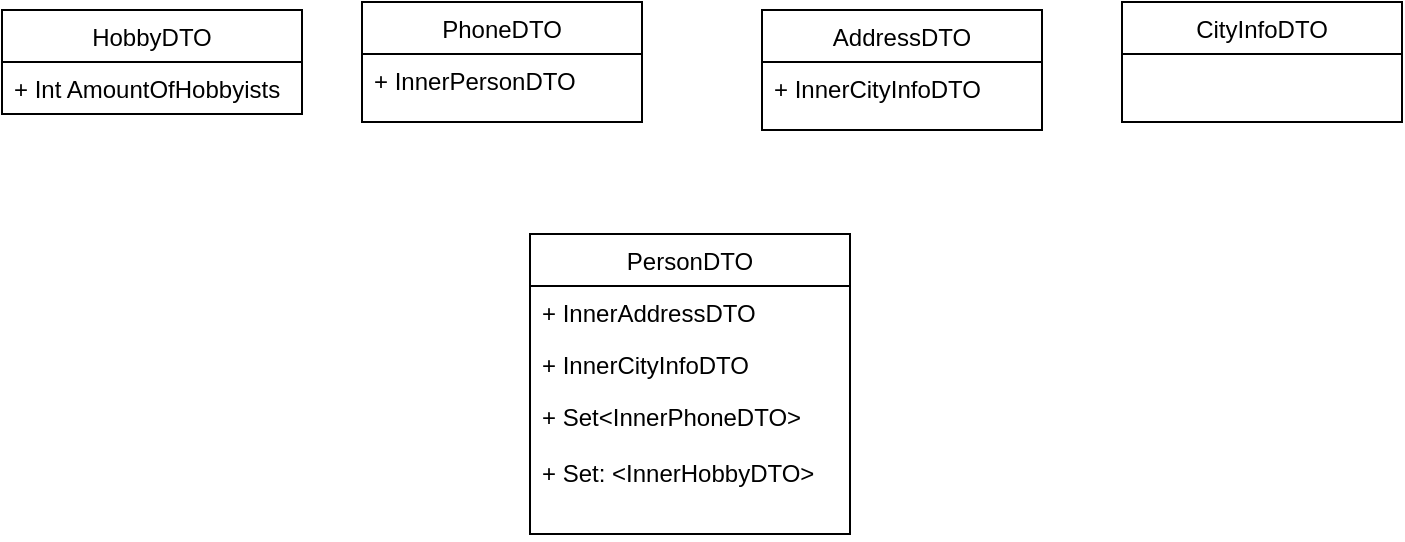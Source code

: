 <mxfile version="20.2.3" type="device"><diagram id="C5RBs43oDa-KdzZeNtuy" name="Page-1"><mxGraphModel dx="1422" dy="865" grid="1" gridSize="10" guides="1" tooltips="1" connect="1" arrows="1" fold="1" page="1" pageScale="1" pageWidth="827" pageHeight="1169" math="0" shadow="0"><root><mxCell id="WIyWlLk6GJQsqaUBKTNV-0"/><mxCell id="WIyWlLk6GJQsqaUBKTNV-1" parent="WIyWlLk6GJQsqaUBKTNV-0"/><mxCell id="6nsV48kiiKM_c9vNGzQh-8" value="CityInfoDTO" style="swimlane;fontStyle=0;childLayout=stackLayout;horizontal=1;startSize=26;fillColor=none;horizontalStack=0;resizeParent=1;resizeParentMax=0;resizeLast=0;collapsible=1;marginBottom=0;" vertex="1" parent="WIyWlLk6GJQsqaUBKTNV-1"><mxGeometry x="630" y="174" width="140" height="60" as="geometry"/></mxCell><mxCell id="6nsV48kiiKM_c9vNGzQh-20" value="PersonDTO" style="swimlane;fontStyle=0;childLayout=stackLayout;horizontal=1;startSize=26;fillColor=none;horizontalStack=0;resizeParent=1;resizeParentMax=0;resizeLast=0;collapsible=1;marginBottom=0;" vertex="1" parent="WIyWlLk6GJQsqaUBKTNV-1"><mxGeometry x="334" y="290" width="160" height="150" as="geometry"/></mxCell><mxCell id="6nsV48kiiKM_c9vNGzQh-21" value="+ InnerAddressDTO" style="text;strokeColor=none;fillColor=none;align=left;verticalAlign=top;spacingLeft=4;spacingRight=4;overflow=hidden;rotatable=0;points=[[0,0.5],[1,0.5]];portConstraint=eastwest;" vertex="1" parent="6nsV48kiiKM_c9vNGzQh-20"><mxGeometry y="26" width="160" height="26" as="geometry"/></mxCell><mxCell id="6nsV48kiiKM_c9vNGzQh-22" value="+ InnerCityInfoDTO" style="text;strokeColor=none;fillColor=none;align=left;verticalAlign=top;spacingLeft=4;spacingRight=4;overflow=hidden;rotatable=0;points=[[0,0.5],[1,0.5]];portConstraint=eastwest;" vertex="1" parent="6nsV48kiiKM_c9vNGzQh-20"><mxGeometry y="52" width="160" height="26" as="geometry"/></mxCell><mxCell id="6nsV48kiiKM_c9vNGzQh-23" value="+ Set&lt;InnerPhoneDTO&gt;&#10;&#10;+ Set: &lt;InnerHobbyDTO&gt;" style="text;strokeColor=none;fillColor=none;align=left;verticalAlign=top;spacingLeft=4;spacingRight=4;overflow=hidden;rotatable=0;points=[[0,0.5],[1,0.5]];portConstraint=eastwest;" vertex="1" parent="6nsV48kiiKM_c9vNGzQh-20"><mxGeometry y="78" width="160" height="72" as="geometry"/></mxCell><mxCell id="6nsV48kiiKM_c9vNGzQh-24" value="HobbyDTO" style="swimlane;fontStyle=0;childLayout=stackLayout;horizontal=1;startSize=26;fillColor=none;horizontalStack=0;resizeParent=1;resizeParentMax=0;resizeLast=0;collapsible=1;marginBottom=0;" vertex="1" parent="WIyWlLk6GJQsqaUBKTNV-1"><mxGeometry x="70" y="178" width="150" height="52" as="geometry"/></mxCell><mxCell id="6nsV48kiiKM_c9vNGzQh-25" value="+ Int AmountOfHobbyists" style="text;strokeColor=none;fillColor=none;align=left;verticalAlign=top;spacingLeft=4;spacingRight=4;overflow=hidden;rotatable=0;points=[[0,0.5],[1,0.5]];portConstraint=eastwest;" vertex="1" parent="6nsV48kiiKM_c9vNGzQh-24"><mxGeometry y="26" width="150" height="26" as="geometry"/></mxCell><mxCell id="6nsV48kiiKM_c9vNGzQh-28" value="PhoneDTO" style="swimlane;fontStyle=0;childLayout=stackLayout;horizontal=1;startSize=26;fillColor=none;horizontalStack=0;resizeParent=1;resizeParentMax=0;resizeLast=0;collapsible=1;marginBottom=0;" vertex="1" parent="WIyWlLk6GJQsqaUBKTNV-1"><mxGeometry x="250" y="174" width="140" height="60" as="geometry"/></mxCell><mxCell id="6nsV48kiiKM_c9vNGzQh-31" value="+ InnerPersonDTO" style="text;strokeColor=none;fillColor=none;align=left;verticalAlign=top;spacingLeft=4;spacingRight=4;overflow=hidden;rotatable=0;points=[[0,0.5],[1,0.5]];portConstraint=eastwest;" vertex="1" parent="6nsV48kiiKM_c9vNGzQh-28"><mxGeometry y="26" width="140" height="34" as="geometry"/></mxCell><mxCell id="6nsV48kiiKM_c9vNGzQh-32" value="AddressDTO" style="swimlane;fontStyle=0;childLayout=stackLayout;horizontal=1;startSize=26;fillColor=none;horizontalStack=0;resizeParent=1;resizeParentMax=0;resizeLast=0;collapsible=1;marginBottom=0;" vertex="1" parent="WIyWlLk6GJQsqaUBKTNV-1"><mxGeometry x="450" y="178" width="140" height="60" as="geometry"/></mxCell><mxCell id="6nsV48kiiKM_c9vNGzQh-33" value="+ InnerCityInfoDTO" style="text;strokeColor=none;fillColor=none;align=left;verticalAlign=top;spacingLeft=4;spacingRight=4;overflow=hidden;rotatable=0;points=[[0,0.5],[1,0.5]];portConstraint=eastwest;" vertex="1" parent="6nsV48kiiKM_c9vNGzQh-32"><mxGeometry y="26" width="140" height="34" as="geometry"/></mxCell></root></mxGraphModel></diagram></mxfile>